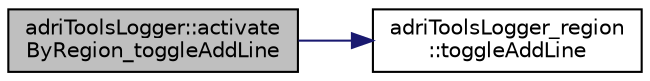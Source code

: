 digraph "adriToolsLogger::activateByRegion_toggleAddLine"
{
 // LATEX_PDF_SIZE
  edge [fontname="Helvetica",fontsize="10",labelfontname="Helvetica",labelfontsize="10"];
  node [fontname="Helvetica",fontsize="10",shape=record];
  rankdir="LR";
  Node1 [label="adriToolsLogger::activate\lByRegion_toggleAddLine",height=0.2,width=0.4,color="black", fillcolor="grey75", style="filled", fontcolor="black",tooltip="active/desactive \"littlefs\" pour la region voullue"];
  Node1 -> Node2 [color="midnightblue",fontsize="10",style="solid",fontname="Helvetica"];
  Node2 [label="adriToolsLogger_region\l::toggleAddLine",height=0.2,width=0.4,color="black", fillcolor="white", style="filled",URL="$classadri_tools_logger__region.html#ab51fa420585a3549f666e8c2f8392fd8",tooltip="active/desactive \"LITTLEFS\""];
}
